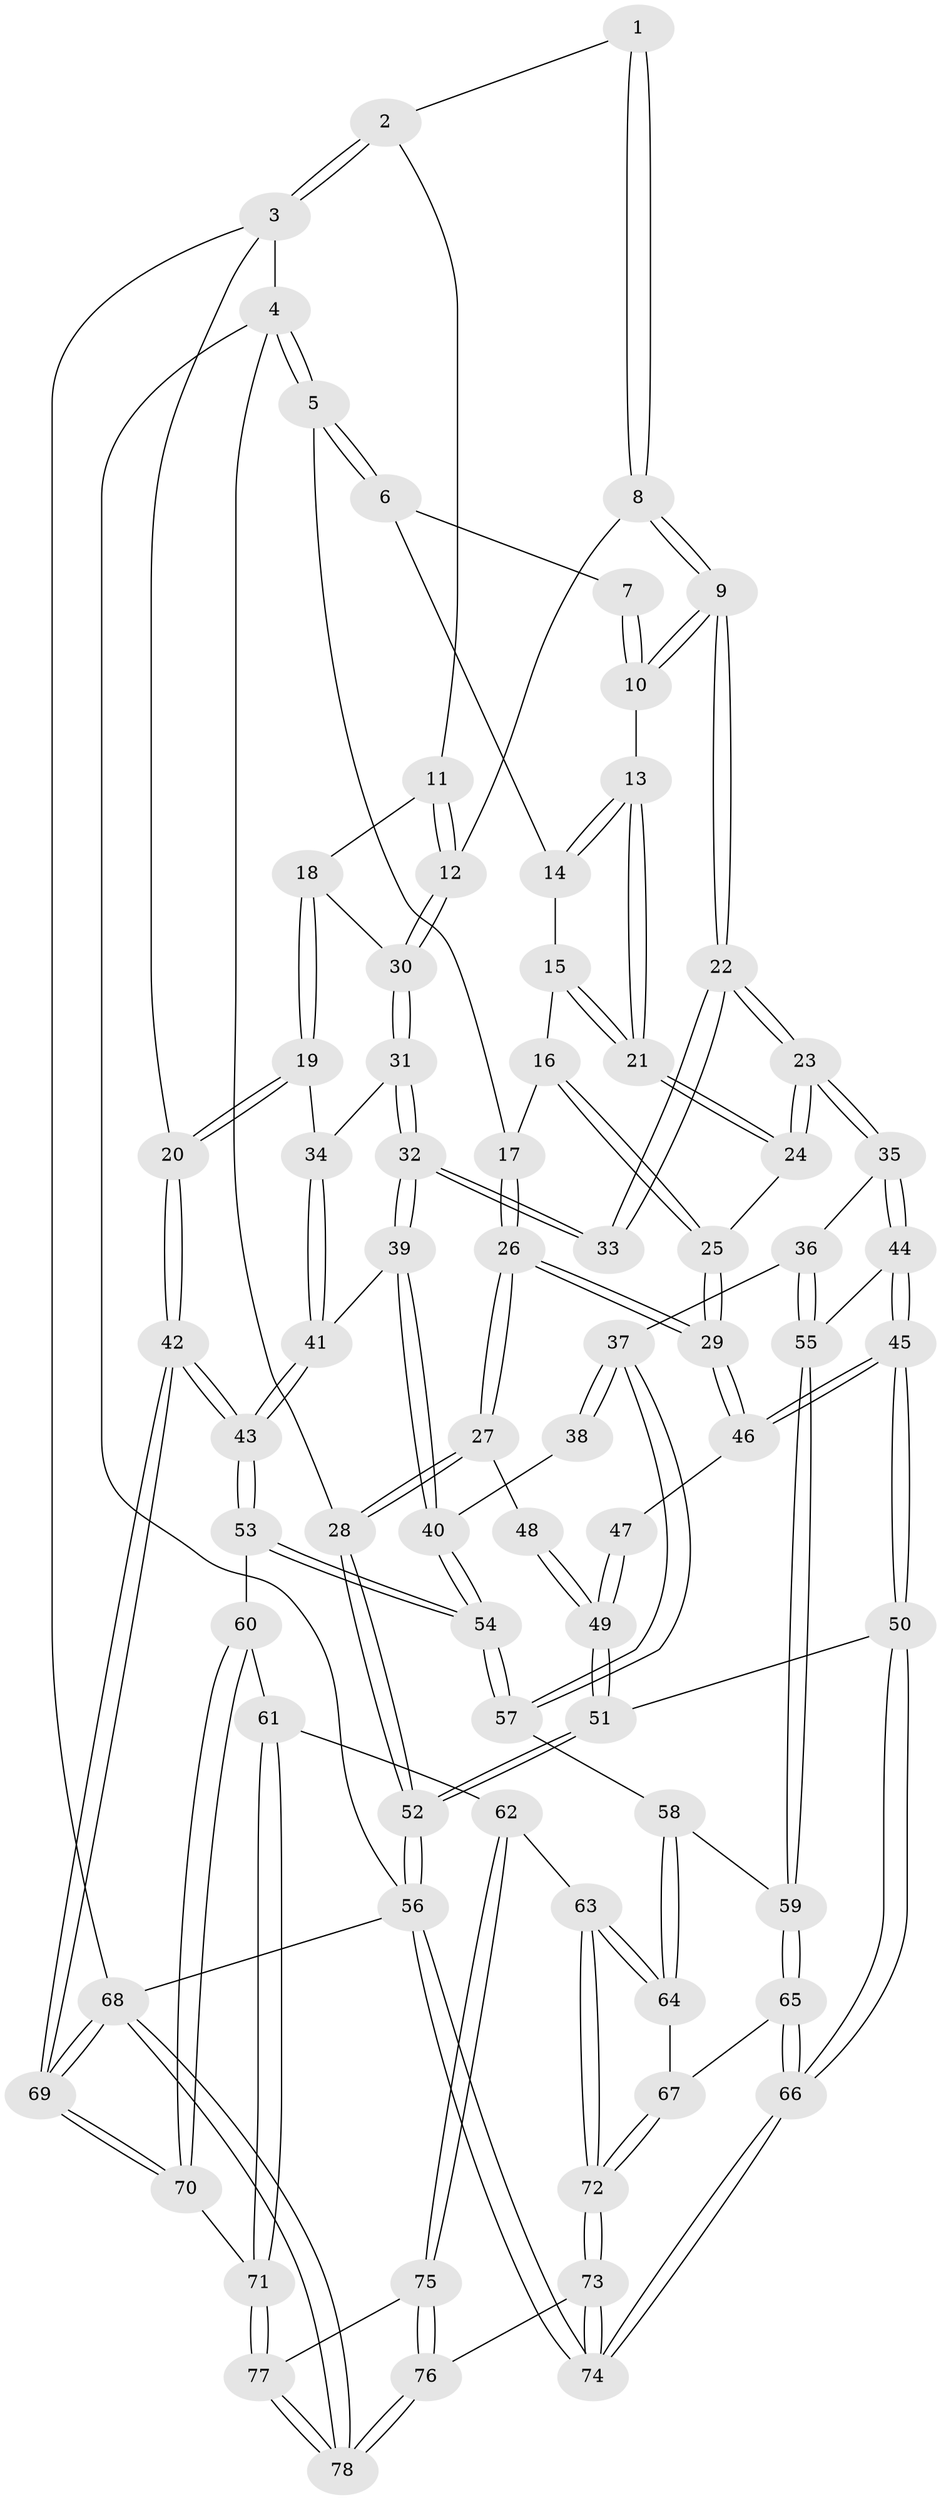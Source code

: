 // coarse degree distribution, {3: 0.6382978723404256, 4: 0.2978723404255319, 2: 0.02127659574468085, 5: 0.0425531914893617}
// Generated by graph-tools (version 1.1) at 2025/38/03/04/25 23:38:35]
// undirected, 78 vertices, 192 edges
graph export_dot {
  node [color=gray90,style=filled];
  1 [pos="+0.6045616134467732+0"];
  2 [pos="+0.785358432295898+0"];
  3 [pos="+1+0"];
  4 [pos="+0+0"];
  5 [pos="+0+0"];
  6 [pos="+0.029554484080185427+0"];
  7 [pos="+0.3421708785091999+0"];
  8 [pos="+0.581951913144367+0.10906400521708405"];
  9 [pos="+0.5764126186707296+0.11402223606715942"];
  10 [pos="+0.3953660994233838+0.07755944466751005"];
  11 [pos="+0.8064987774745953+0.06210585473300306"];
  12 [pos="+0.6651990949474114+0.13171626468607334"];
  13 [pos="+0.3306793512845022+0.1178689269018269"];
  14 [pos="+0.20496500439368143+0.009419826082675381"];
  15 [pos="+0.18815969627414791+0.12531276426187896"];
  16 [pos="+0.16618010115921222+0.15895483783781028"];
  17 [pos="+0.09623708798390469+0.1635748279911651"];
  18 [pos="+0.9098171137197854+0.13253675330960651"];
  19 [pos="+1+0.18167035275558396"];
  20 [pos="+1+0.13230348240565815"];
  21 [pos="+0.31600444422029755+0.1939983493735465"];
  22 [pos="+0.5156975774961456+0.2767544147735956"];
  23 [pos="+0.4285093624671267+0.3561299296215316"];
  24 [pos="+0.3181158060309142+0.3158678815149017"];
  25 [pos="+0.26369435177721817+0.3279908418202659"];
  26 [pos="+0.05051480547714346+0.23730583290257568"];
  27 [pos="+0+0.28565025216482126"];
  28 [pos="+0+0.28094385640767866"];
  29 [pos="+0.24662397328999297+0.336647063060284"];
  30 [pos="+0.728916705429202+0.2000038534206903"];
  31 [pos="+0.7504844359932512+0.2561543183281899"];
  32 [pos="+0.730636425195242+0.3255646055126586"];
  33 [pos="+0.6679637537190701+0.3321664473967711"];
  34 [pos="+0.9782436365588498+0.23938260401775605"];
  35 [pos="+0.4304109359117433+0.3621014780916913"];
  36 [pos="+0.4712583490475427+0.42496244351467244"];
  37 [pos="+0.6147723251593783+0.5287116065526185"];
  38 [pos="+0.6627759265991372+0.35383045330186275"];
  39 [pos="+0.8069684286561155+0.424022652006428"];
  40 [pos="+0.7176601578470309+0.49853759142188225"];
  41 [pos="+0.8488085181479854+0.42669416056077536"];
  42 [pos="+1+0.7122578897221853"];
  43 [pos="+1+0.6509507768197696"];
  44 [pos="+0.30871312657367284+0.5646982759939126"];
  45 [pos="+0.2127418847673562+0.5897199787524919"];
  46 [pos="+0.23931212899973134+0.3460384385094779"];
  47 [pos="+0.10521748968328169+0.41298075623667235"];
  48 [pos="+0+0.360456532995964"];
  49 [pos="+0.06630934712350636+0.5722795373599935"];
  50 [pos="+0.11385661234909031+0.6996376652507509"];
  51 [pos="+0.04625161457532897+0.6773828444430781"];
  52 [pos="+0+0.6779220445375517"];
  53 [pos="+0.7082256994171079+0.6839062929116903"];
  54 [pos="+0.6537109289877093+0.5539254110027989"];
  55 [pos="+0.4134367456470366+0.6256408645269725"];
  56 [pos="+0+1"];
  57 [pos="+0.6214626872537334+0.5363785158425387"];
  58 [pos="+0.4856859841773784+0.639092081550211"];
  59 [pos="+0.41689205659178763+0.6352054350342101"];
  60 [pos="+0.6914714262933741+0.7178233385183526"];
  61 [pos="+0.6874865517118689+0.7240404977045537"];
  62 [pos="+0.6477347866089229+0.766748576608106"];
  63 [pos="+0.639152538374784+0.7677784427325445"];
  64 [pos="+0.5580992898346443+0.7506484131146122"];
  65 [pos="+0.3616854330957043+0.7608634267912434"];
  66 [pos="+0.15875752814831157+0.751755552535765"];
  67 [pos="+0.3931067337503043+0.7884053031923606"];
  68 [pos="+1+1"];
  69 [pos="+1+0.7382072696066986"];
  70 [pos="+0.8777753598071788+0.8549831056038321"];
  71 [pos="+0.824750889457969+0.8898499012302586"];
  72 [pos="+0.44121852802710865+0.9622939528680399"];
  73 [pos="+0.4312517957357605+1"];
  74 [pos="+0.18663887298045223+1"];
  75 [pos="+0.6752119620543535+0.9114807094914485"];
  76 [pos="+0.5696424680857056+1"];
  77 [pos="+0.8056061054829708+0.9211552637212705"];
  78 [pos="+0.9823055966627864+1"];
  1 -- 2;
  1 -- 8;
  1 -- 8;
  2 -- 3;
  2 -- 3;
  2 -- 11;
  3 -- 4;
  3 -- 20;
  3 -- 68;
  4 -- 5;
  4 -- 5;
  4 -- 28;
  4 -- 56;
  5 -- 6;
  5 -- 6;
  5 -- 17;
  6 -- 7;
  6 -- 14;
  7 -- 10;
  7 -- 10;
  8 -- 9;
  8 -- 9;
  8 -- 12;
  9 -- 10;
  9 -- 10;
  9 -- 22;
  9 -- 22;
  10 -- 13;
  11 -- 12;
  11 -- 12;
  11 -- 18;
  12 -- 30;
  12 -- 30;
  13 -- 14;
  13 -- 14;
  13 -- 21;
  13 -- 21;
  14 -- 15;
  15 -- 16;
  15 -- 21;
  15 -- 21;
  16 -- 17;
  16 -- 25;
  16 -- 25;
  17 -- 26;
  17 -- 26;
  18 -- 19;
  18 -- 19;
  18 -- 30;
  19 -- 20;
  19 -- 20;
  19 -- 34;
  20 -- 42;
  20 -- 42;
  21 -- 24;
  21 -- 24;
  22 -- 23;
  22 -- 23;
  22 -- 33;
  22 -- 33;
  23 -- 24;
  23 -- 24;
  23 -- 35;
  23 -- 35;
  24 -- 25;
  25 -- 29;
  25 -- 29;
  26 -- 27;
  26 -- 27;
  26 -- 29;
  26 -- 29;
  27 -- 28;
  27 -- 28;
  27 -- 48;
  28 -- 52;
  28 -- 52;
  29 -- 46;
  29 -- 46;
  30 -- 31;
  30 -- 31;
  31 -- 32;
  31 -- 32;
  31 -- 34;
  32 -- 33;
  32 -- 33;
  32 -- 39;
  32 -- 39;
  34 -- 41;
  34 -- 41;
  35 -- 36;
  35 -- 44;
  35 -- 44;
  36 -- 37;
  36 -- 55;
  36 -- 55;
  37 -- 38;
  37 -- 38;
  37 -- 57;
  37 -- 57;
  38 -- 40;
  39 -- 40;
  39 -- 40;
  39 -- 41;
  40 -- 54;
  40 -- 54;
  41 -- 43;
  41 -- 43;
  42 -- 43;
  42 -- 43;
  42 -- 69;
  42 -- 69;
  43 -- 53;
  43 -- 53;
  44 -- 45;
  44 -- 45;
  44 -- 55;
  45 -- 46;
  45 -- 46;
  45 -- 50;
  45 -- 50;
  46 -- 47;
  47 -- 49;
  47 -- 49;
  48 -- 49;
  48 -- 49;
  49 -- 51;
  49 -- 51;
  50 -- 51;
  50 -- 66;
  50 -- 66;
  51 -- 52;
  51 -- 52;
  52 -- 56;
  52 -- 56;
  53 -- 54;
  53 -- 54;
  53 -- 60;
  54 -- 57;
  54 -- 57;
  55 -- 59;
  55 -- 59;
  56 -- 74;
  56 -- 74;
  56 -- 68;
  57 -- 58;
  58 -- 59;
  58 -- 64;
  58 -- 64;
  59 -- 65;
  59 -- 65;
  60 -- 61;
  60 -- 70;
  60 -- 70;
  61 -- 62;
  61 -- 71;
  61 -- 71;
  62 -- 63;
  62 -- 75;
  62 -- 75;
  63 -- 64;
  63 -- 64;
  63 -- 72;
  63 -- 72;
  64 -- 67;
  65 -- 66;
  65 -- 66;
  65 -- 67;
  66 -- 74;
  66 -- 74;
  67 -- 72;
  67 -- 72;
  68 -- 69;
  68 -- 69;
  68 -- 78;
  68 -- 78;
  69 -- 70;
  69 -- 70;
  70 -- 71;
  71 -- 77;
  71 -- 77;
  72 -- 73;
  72 -- 73;
  73 -- 74;
  73 -- 74;
  73 -- 76;
  75 -- 76;
  75 -- 76;
  75 -- 77;
  76 -- 78;
  76 -- 78;
  77 -- 78;
  77 -- 78;
}
